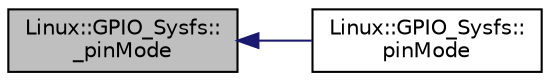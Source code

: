 digraph "Linux::GPIO_Sysfs::_pinMode"
{
 // INTERACTIVE_SVG=YES
  edge [fontname="Helvetica",fontsize="10",labelfontname="Helvetica",labelfontsize="10"];
  node [fontname="Helvetica",fontsize="10",shape=record];
  rankdir="LR";
  Node1 [label="Linux::GPIO_Sysfs::\l_pinMode",height=0.2,width=0.4,color="black", fillcolor="grey75", style="filled", fontcolor="black"];
  Node1 -> Node2 [dir="back",color="midnightblue",fontsize="10",style="solid",fontname="Helvetica"];
  Node2 [label="Linux::GPIO_Sysfs::\lpinMode",height=0.2,width=0.4,color="black", fillcolor="white", style="filled",URL="$classLinux_1_1GPIO__Sysfs.html#acbdfe8dc056f0da89ff355a4127dd60c"];
}
